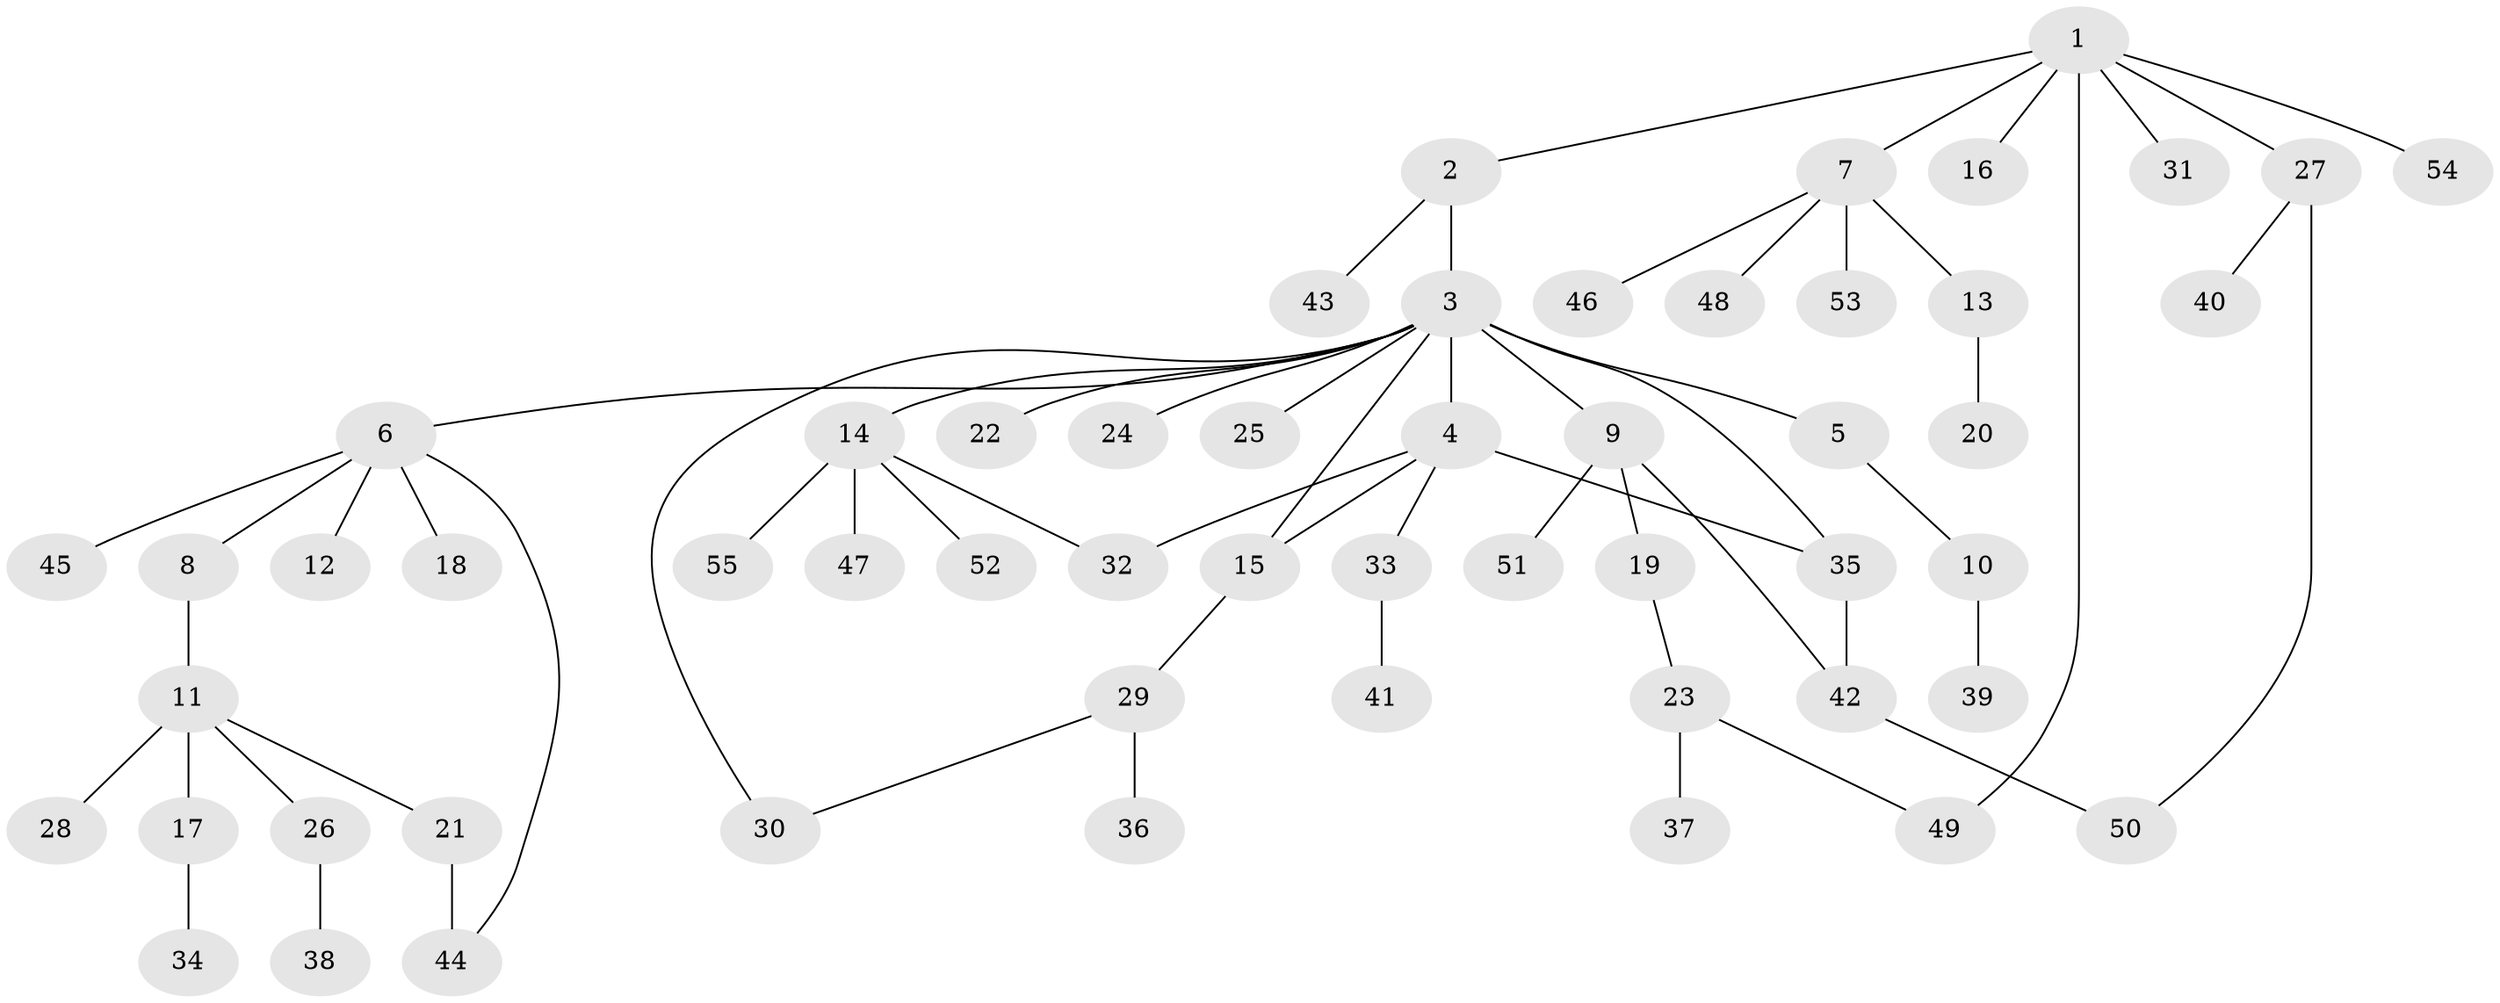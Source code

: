 // original degree distribution, {8: 0.009174311926605505, 4: 0.07339449541284404, 24: 0.009174311926605505, 1: 0.5688073394495413, 3: 0.11009174311926606, 7: 0.01834862385321101, 6: 0.01834862385321101, 2: 0.1743119266055046, 5: 0.01834862385321101}
// Generated by graph-tools (version 1.1) at 2025/35/03/09/25 02:35:21]
// undirected, 55 vertices, 62 edges
graph export_dot {
graph [start="1"]
  node [color=gray90,style=filled];
  1;
  2;
  3;
  4;
  5;
  6;
  7;
  8;
  9;
  10;
  11;
  12;
  13;
  14;
  15;
  16;
  17;
  18;
  19;
  20;
  21;
  22;
  23;
  24;
  25;
  26;
  27;
  28;
  29;
  30;
  31;
  32;
  33;
  34;
  35;
  36;
  37;
  38;
  39;
  40;
  41;
  42;
  43;
  44;
  45;
  46;
  47;
  48;
  49;
  50;
  51;
  52;
  53;
  54;
  55;
  1 -- 2 [weight=1.0];
  1 -- 7 [weight=1.0];
  1 -- 16 [weight=1.0];
  1 -- 27 [weight=1.0];
  1 -- 31 [weight=1.0];
  1 -- 49 [weight=1.0];
  1 -- 54 [weight=1.0];
  2 -- 3 [weight=1.0];
  2 -- 43 [weight=1.0];
  3 -- 4 [weight=12.0];
  3 -- 5 [weight=1.0];
  3 -- 6 [weight=1.0];
  3 -- 9 [weight=1.0];
  3 -- 14 [weight=1.0];
  3 -- 15 [weight=1.0];
  3 -- 22 [weight=1.0];
  3 -- 24 [weight=1.0];
  3 -- 25 [weight=1.0];
  3 -- 30 [weight=1.0];
  3 -- 35 [weight=1.0];
  4 -- 15 [weight=1.0];
  4 -- 32 [weight=1.0];
  4 -- 33 [weight=1.0];
  4 -- 35 [weight=1.0];
  5 -- 10 [weight=1.0];
  6 -- 8 [weight=1.0];
  6 -- 12 [weight=1.0];
  6 -- 18 [weight=1.0];
  6 -- 44 [weight=1.0];
  6 -- 45 [weight=1.0];
  7 -- 13 [weight=1.0];
  7 -- 46 [weight=1.0];
  7 -- 48 [weight=1.0];
  7 -- 53 [weight=1.0];
  8 -- 11 [weight=1.0];
  9 -- 19 [weight=1.0];
  9 -- 42 [weight=1.0];
  9 -- 51 [weight=1.0];
  10 -- 39 [weight=2.0];
  11 -- 17 [weight=1.0];
  11 -- 21 [weight=1.0];
  11 -- 26 [weight=1.0];
  11 -- 28 [weight=2.0];
  13 -- 20 [weight=2.0];
  14 -- 32 [weight=1.0];
  14 -- 47 [weight=1.0];
  14 -- 52 [weight=1.0];
  14 -- 55 [weight=1.0];
  15 -- 29 [weight=1.0];
  17 -- 34 [weight=1.0];
  19 -- 23 [weight=1.0];
  21 -- 44 [weight=2.0];
  23 -- 37 [weight=1.0];
  23 -- 49 [weight=1.0];
  26 -- 38 [weight=1.0];
  27 -- 40 [weight=1.0];
  27 -- 50 [weight=1.0];
  29 -- 30 [weight=1.0];
  29 -- 36 [weight=1.0];
  33 -- 41 [weight=1.0];
  35 -- 42 [weight=1.0];
  42 -- 50 [weight=1.0];
}
